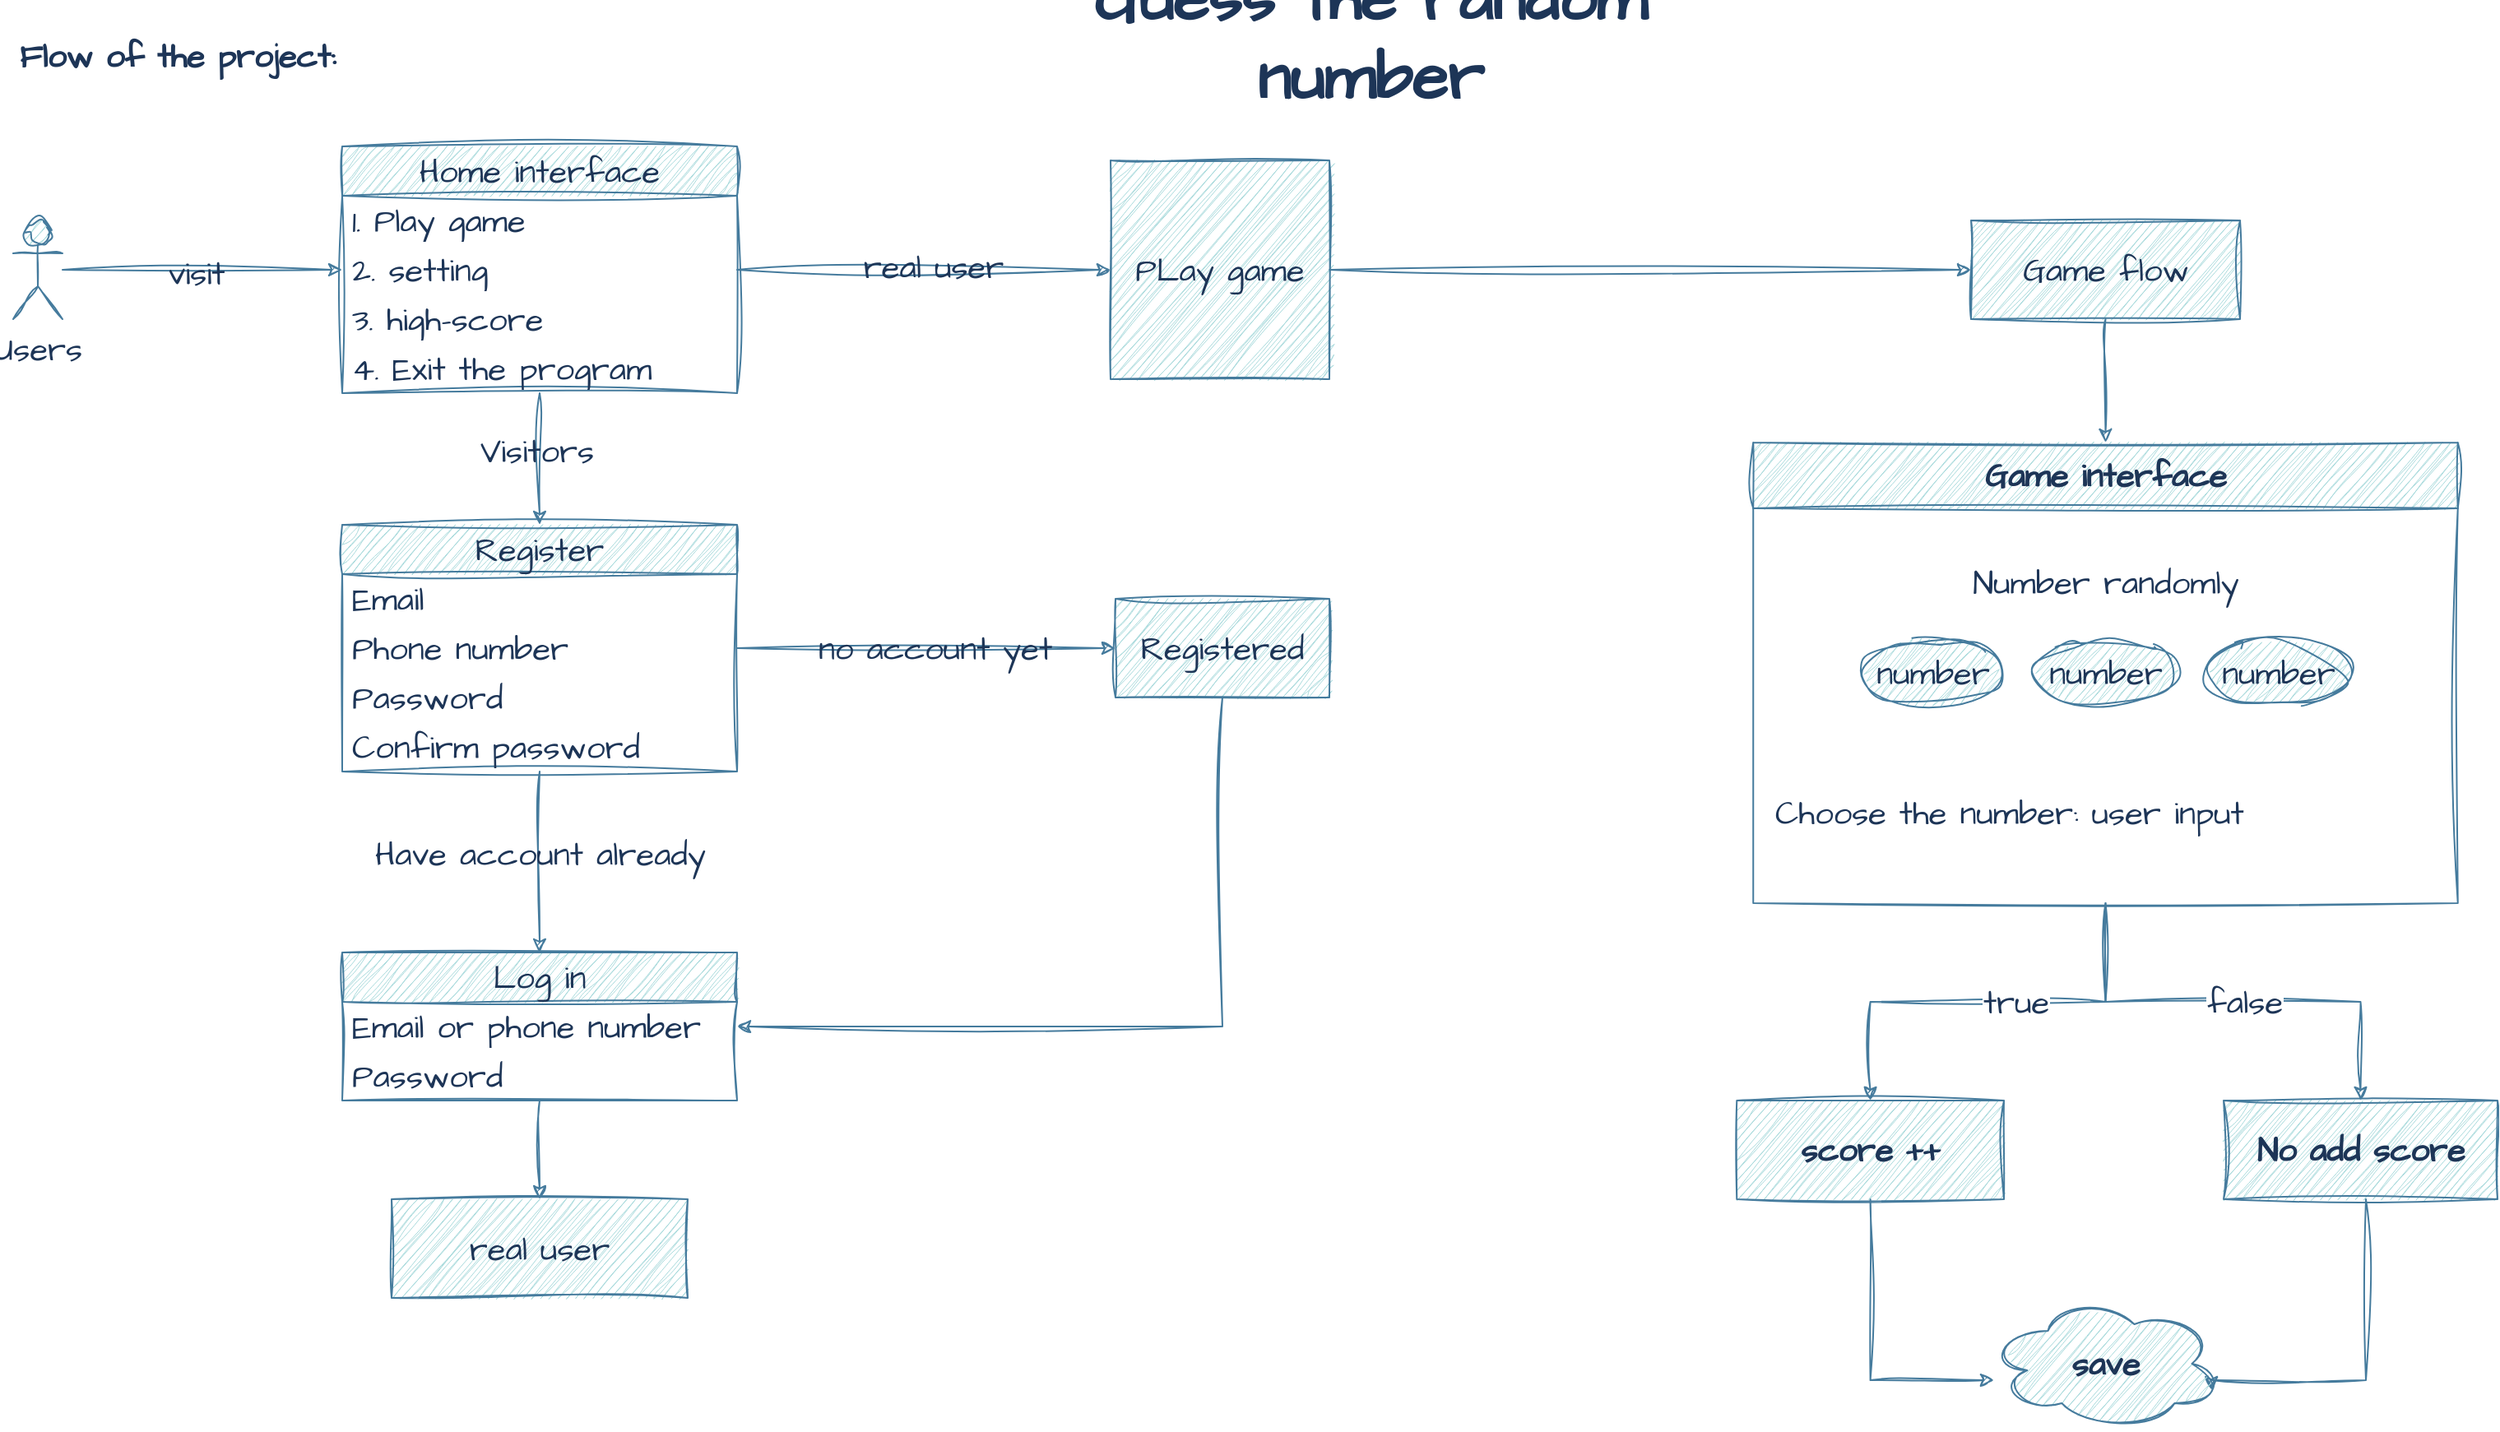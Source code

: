 <mxfile version="21.6.2" type="device">
  <diagram name="Page-1" id="a9BZvdw2RvTKC9ApQxJx">
    <mxGraphModel dx="2196" dy="1184" grid="1" gridSize="10" guides="1" tooltips="1" connect="1" arrows="1" fold="1" page="0" pageScale="1" pageWidth="850" pageHeight="1100" math="0" shadow="0">
      <root>
        <mxCell id="0" />
        <mxCell id="1" parent="0" />
        <mxCell id="7YS1Q8_AJc2DefUsvBLY-1" value="Guess the random number" style="text;html=1;strokeColor=none;fillColor=none;align=center;verticalAlign=middle;whiteSpace=wrap;rounded=0;fontSize=40;fontFamily=Architects Daughter;fontStyle=1;sketch=1;curveFitting=1;jiggle=2;labelBackgroundColor=none;fontColor=#1D3557;" vertex="1" parent="1">
          <mxGeometry x="630" y="40" width="470" height="30" as="geometry" />
        </mxCell>
        <mxCell id="7YS1Q8_AJc2DefUsvBLY-3" value="Flow of the project:" style="text;html=1;strokeColor=none;fillColor=none;align=center;verticalAlign=middle;whiteSpace=wrap;rounded=0;fontSize=20;fontFamily=Architects Daughter;sketch=1;curveFitting=1;jiggle=2;labelBackgroundColor=none;fontColor=#1D3557;fontStyle=1" vertex="1" parent="1">
          <mxGeometry x="40" y="50" width="200" height="30" as="geometry" />
        </mxCell>
        <mxCell id="7YS1Q8_AJc2DefUsvBLY-18" style="edgeStyle=orthogonalEdgeStyle;rounded=0;hachureGap=4;orthogonalLoop=1;jettySize=auto;html=1;entryX=0;entryY=0.5;entryDx=0;entryDy=0;fontFamily=Architects Daughter;fontSource=https%3A%2F%2Ffonts.googleapis.com%2Fcss%3Ffamily%3DArchitects%2BDaughter;fontSize=16;sketch=1;curveFitting=1;jiggle=2;labelBackgroundColor=none;strokeColor=#457B9D;fontColor=default;" edge="1" parent="1" source="7YS1Q8_AJc2DefUsvBLY-4" target="7YS1Q8_AJc2DefUsvBLY-17">
          <mxGeometry relative="1" as="geometry" />
        </mxCell>
        <mxCell id="7YS1Q8_AJc2DefUsvBLY-19" value="real user" style="edgeLabel;html=1;align=center;verticalAlign=middle;resizable=0;points=[];fontSize=20;fontFamily=Architects Daughter;rounded=0;sketch=1;curveFitting=1;jiggle=2;labelBackgroundColor=none;fontColor=#1D3557;" vertex="1" connectable="0" parent="7YS1Q8_AJc2DefUsvBLY-18">
          <mxGeometry x="0.043" y="2" relative="1" as="geometry">
            <mxPoint as="offset" />
          </mxGeometry>
        </mxCell>
        <mxCell id="7YS1Q8_AJc2DefUsvBLY-25" value="" style="edgeStyle=orthogonalEdgeStyle;rounded=0;hachureGap=4;orthogonalLoop=1;jettySize=auto;html=1;fontFamily=Architects Daughter;fontSource=https%3A%2F%2Ffonts.googleapis.com%2Fcss%3Ffamily%3DArchitects%2BDaughter;fontSize=16;sketch=1;curveFitting=1;jiggle=2;labelBackgroundColor=none;strokeColor=#457B9D;fontColor=default;" edge="1" parent="1" source="7YS1Q8_AJc2DefUsvBLY-4" target="7YS1Q8_AJc2DefUsvBLY-20">
          <mxGeometry relative="1" as="geometry" />
        </mxCell>
        <mxCell id="7YS1Q8_AJc2DefUsvBLY-40" value="Visitors" style="edgeLabel;html=1;align=center;verticalAlign=middle;resizable=0;points=[];fontSize=20;fontFamily=Architects Daughter;rounded=0;sketch=1;curveFitting=1;jiggle=2;labelBackgroundColor=none;fontColor=#1D3557;" vertex="1" connectable="0" parent="7YS1Q8_AJc2DefUsvBLY-25">
          <mxGeometry x="-0.124" y="-2" relative="1" as="geometry">
            <mxPoint as="offset" />
          </mxGeometry>
        </mxCell>
        <mxCell id="7YS1Q8_AJc2DefUsvBLY-4" value="Home interface" style="swimlane;fontStyle=0;childLayout=stackLayout;horizontal=1;startSize=30;horizontalStack=0;resizeParent=1;resizeParentMax=0;resizeLast=0;collapsible=1;marginBottom=0;whiteSpace=wrap;html=1;hachureGap=4;fontFamily=Architects Daughter;fontSource=https%3A%2F%2Ffonts.googleapis.com%2Fcss%3Ffamily%3DArchitects%2BDaughter;fontSize=20;rounded=0;sketch=1;curveFitting=1;jiggle=2;labelBackgroundColor=none;fillColor=#A8DADC;strokeColor=#457B9D;fontColor=#1D3557;" vertex="1" parent="1">
          <mxGeometry x="240" y="120" width="240" height="150" as="geometry" />
        </mxCell>
        <mxCell id="7YS1Q8_AJc2DefUsvBLY-5" value="1. Play game" style="text;strokeColor=none;fillColor=none;align=left;verticalAlign=middle;spacingLeft=4;spacingRight=4;overflow=hidden;points=[[0,0.5],[1,0.5]];portConstraint=eastwest;rotatable=0;whiteSpace=wrap;html=1;fontSize=20;fontFamily=Architects Daughter;rounded=0;sketch=1;curveFitting=1;jiggle=2;labelBackgroundColor=none;fontColor=#1D3557;" vertex="1" parent="7YS1Q8_AJc2DefUsvBLY-4">
          <mxGeometry y="30" width="240" height="30" as="geometry" />
        </mxCell>
        <mxCell id="7YS1Q8_AJc2DefUsvBLY-6" value="2. setting" style="text;strokeColor=none;fillColor=none;align=left;verticalAlign=middle;spacingLeft=4;spacingRight=4;overflow=hidden;points=[[0,0.5],[1,0.5]];portConstraint=eastwest;rotatable=0;whiteSpace=wrap;html=1;fontSize=20;fontFamily=Architects Daughter;rounded=0;sketch=1;curveFitting=1;jiggle=2;labelBackgroundColor=none;fontColor=#1D3557;" vertex="1" parent="7YS1Q8_AJc2DefUsvBLY-4">
          <mxGeometry y="60" width="240" height="30" as="geometry" />
        </mxCell>
        <mxCell id="7YS1Q8_AJc2DefUsvBLY-7" value="3. high-score" style="text;strokeColor=none;fillColor=none;align=left;verticalAlign=middle;spacingLeft=4;spacingRight=4;overflow=hidden;points=[[0,0.5],[1,0.5]];portConstraint=eastwest;rotatable=0;whiteSpace=wrap;html=1;fontSize=20;fontFamily=Architects Daughter;rounded=0;sketch=1;curveFitting=1;jiggle=2;labelBackgroundColor=none;fontColor=#1D3557;" vertex="1" parent="7YS1Q8_AJc2DefUsvBLY-4">
          <mxGeometry y="90" width="240" height="30" as="geometry" />
        </mxCell>
        <mxCell id="7YS1Q8_AJc2DefUsvBLY-12" value="4. Exit the program" style="text;strokeColor=none;fillColor=none;align=left;verticalAlign=middle;spacingLeft=4;spacingRight=4;overflow=hidden;points=[[0,0.5],[1,0.5]];portConstraint=eastwest;rotatable=0;whiteSpace=wrap;html=1;fontSize=20;fontFamily=Architects Daughter;rounded=0;sketch=1;curveFitting=1;jiggle=2;labelBackgroundColor=none;fontColor=#1D3557;" vertex="1" parent="7YS1Q8_AJc2DefUsvBLY-4">
          <mxGeometry y="120" width="240" height="30" as="geometry" />
        </mxCell>
        <mxCell id="7YS1Q8_AJc2DefUsvBLY-15" style="edgeStyle=orthogonalEdgeStyle;rounded=0;hachureGap=4;orthogonalLoop=1;jettySize=auto;html=1;entryX=0;entryY=0.5;entryDx=0;entryDy=0;fontFamily=Architects Daughter;fontSource=https%3A%2F%2Ffonts.googleapis.com%2Fcss%3Ffamily%3DArchitects%2BDaughter;fontSize=16;sketch=1;curveFitting=1;jiggle=2;labelBackgroundColor=none;strokeColor=#457B9D;fontColor=default;" edge="1" parent="1" source="7YS1Q8_AJc2DefUsvBLY-13" target="7YS1Q8_AJc2DefUsvBLY-6">
          <mxGeometry relative="1" as="geometry" />
        </mxCell>
        <mxCell id="7YS1Q8_AJc2DefUsvBLY-16" value="visit" style="edgeLabel;html=1;align=center;verticalAlign=middle;resizable=0;points=[];fontSize=20;fontFamily=Architects Daughter;rounded=0;sketch=1;curveFitting=1;jiggle=2;labelBackgroundColor=none;fontColor=#1D3557;" vertex="1" connectable="0" parent="7YS1Q8_AJc2DefUsvBLY-15">
          <mxGeometry x="-0.049" y="-2" relative="1" as="geometry">
            <mxPoint as="offset" />
          </mxGeometry>
        </mxCell>
        <mxCell id="7YS1Q8_AJc2DefUsvBLY-13" value="Users" style="shape=umlActor;verticalLabelPosition=bottom;verticalAlign=top;html=1;outlineConnect=0;hachureGap=4;fontFamily=Architects Daughter;fontSource=https%3A%2F%2Ffonts.googleapis.com%2Fcss%3Ffamily%3DArchitects%2BDaughter;fontSize=20;rounded=0;sketch=1;curveFitting=1;jiggle=2;labelBackgroundColor=none;fillColor=#A8DADC;strokeColor=#457B9D;fontColor=#1D3557;" vertex="1" parent="1">
          <mxGeometry x="40" y="165" width="30" height="60" as="geometry" />
        </mxCell>
        <mxCell id="7YS1Q8_AJc2DefUsvBLY-48" value="" style="edgeStyle=orthogonalEdgeStyle;rounded=0;hachureGap=4;orthogonalLoop=1;jettySize=auto;html=1;strokeColor=#457B9D;fontFamily=Architects Daughter;fontSource=https%3A%2F%2Ffonts.googleapis.com%2Fcss%3Ffamily%3DArchitects%2BDaughter;fontSize=16;fontColor=default;fillColor=#A8DADC;sketch=1;curveFitting=1;jiggle=2;labelBackgroundColor=none;" edge="1" parent="1" source="7YS1Q8_AJc2DefUsvBLY-17" target="7YS1Q8_AJc2DefUsvBLY-47">
          <mxGeometry relative="1" as="geometry" />
        </mxCell>
        <mxCell id="7YS1Q8_AJc2DefUsvBLY-17" value="PLay game" style="whiteSpace=wrap;html=1;aspect=fixed;hachureGap=4;fontFamily=Architects Daughter;fontSource=https%3A%2F%2Ffonts.googleapis.com%2Fcss%3Ffamily%3DArchitects%2BDaughter;fontSize=20;rounded=0;sketch=1;curveFitting=1;jiggle=2;labelBackgroundColor=none;fillColor=#A8DADC;strokeColor=#457B9D;fontColor=#1D3557;" vertex="1" parent="1">
          <mxGeometry x="707" y="128.5" width="133" height="133" as="geometry" />
        </mxCell>
        <mxCell id="7YS1Q8_AJc2DefUsvBLY-28" value="" style="edgeStyle=orthogonalEdgeStyle;rounded=0;hachureGap=4;orthogonalLoop=1;jettySize=auto;html=1;fontFamily=Architects Daughter;fontSource=https%3A%2F%2Ffonts.googleapis.com%2Fcss%3Ffamily%3DArchitects%2BDaughter;fontSize=16;sketch=1;curveFitting=1;jiggle=2;labelBackgroundColor=none;strokeColor=#457B9D;fontColor=default;" edge="1" parent="1" source="7YS1Q8_AJc2DefUsvBLY-20" target="7YS1Q8_AJc2DefUsvBLY-27">
          <mxGeometry relative="1" as="geometry" />
        </mxCell>
        <mxCell id="7YS1Q8_AJc2DefUsvBLY-29" value="no account yet" style="edgeLabel;html=1;align=center;verticalAlign=middle;resizable=0;points=[];fontSize=20;fontFamily=Architects Daughter;rounded=0;sketch=1;curveFitting=1;jiggle=2;labelBackgroundColor=none;fontColor=#1D3557;" vertex="1" connectable="0" parent="7YS1Q8_AJc2DefUsvBLY-28">
          <mxGeometry x="-0.123" y="3" relative="1" as="geometry">
            <mxPoint x="19" y="3" as="offset" />
          </mxGeometry>
        </mxCell>
        <mxCell id="7YS1Q8_AJc2DefUsvBLY-38" value="" style="edgeStyle=orthogonalEdgeStyle;rounded=0;hachureGap=4;orthogonalLoop=1;jettySize=auto;html=1;fontFamily=Architects Daughter;fontSource=https%3A%2F%2Ffonts.googleapis.com%2Fcss%3Ffamily%3DArchitects%2BDaughter;fontSize=16;sketch=1;curveFitting=1;jiggle=2;labelBackgroundColor=none;strokeColor=#457B9D;fontColor=default;" edge="1" parent="1" source="7YS1Q8_AJc2DefUsvBLY-20" target="7YS1Q8_AJc2DefUsvBLY-33">
          <mxGeometry relative="1" as="geometry" />
        </mxCell>
        <mxCell id="7YS1Q8_AJc2DefUsvBLY-39" value="Have account already" style="edgeLabel;html=1;align=center;verticalAlign=middle;resizable=0;points=[];fontSize=20;fontFamily=Architects Daughter;rounded=0;sketch=1;curveFitting=1;jiggle=2;labelBackgroundColor=none;fontColor=#1D3557;" vertex="1" connectable="0" parent="7YS1Q8_AJc2DefUsvBLY-38">
          <mxGeometry x="-0.192" y="1" relative="1" as="geometry">
            <mxPoint x="-1" y="5" as="offset" />
          </mxGeometry>
        </mxCell>
        <mxCell id="7YS1Q8_AJc2DefUsvBLY-20" value="Register" style="swimlane;fontStyle=0;childLayout=stackLayout;horizontal=1;startSize=30;horizontalStack=0;resizeParent=1;resizeParentMax=0;resizeLast=0;collapsible=1;marginBottom=0;whiteSpace=wrap;html=1;hachureGap=4;fontFamily=Architects Daughter;fontSource=https%3A%2F%2Ffonts.googleapis.com%2Fcss%3Ffamily%3DArchitects%2BDaughter;fontSize=20;rounded=0;sketch=1;curveFitting=1;jiggle=2;labelBackgroundColor=none;fillColor=#A8DADC;strokeColor=#457B9D;fontColor=#1D3557;" vertex="1" parent="1">
          <mxGeometry x="240" y="350" width="240" height="150" as="geometry" />
        </mxCell>
        <mxCell id="7YS1Q8_AJc2DefUsvBLY-21" value="Email" style="text;strokeColor=none;fillColor=none;align=left;verticalAlign=middle;spacingLeft=4;spacingRight=4;overflow=hidden;points=[[0,0.5],[1,0.5]];portConstraint=eastwest;rotatable=0;whiteSpace=wrap;html=1;fontSize=20;fontFamily=Architects Daughter;rounded=0;sketch=1;curveFitting=1;jiggle=2;labelBackgroundColor=none;fontColor=#1D3557;" vertex="1" parent="7YS1Q8_AJc2DefUsvBLY-20">
          <mxGeometry y="30" width="240" height="30" as="geometry" />
        </mxCell>
        <mxCell id="7YS1Q8_AJc2DefUsvBLY-22" value="Phone number" style="text;strokeColor=none;fillColor=none;align=left;verticalAlign=middle;spacingLeft=4;spacingRight=4;overflow=hidden;points=[[0,0.5],[1,0.5]];portConstraint=eastwest;rotatable=0;whiteSpace=wrap;html=1;fontSize=20;fontFamily=Architects Daughter;rounded=0;sketch=1;curveFitting=1;jiggle=2;labelBackgroundColor=none;fontColor=#1D3557;" vertex="1" parent="7YS1Q8_AJc2DefUsvBLY-20">
          <mxGeometry y="60" width="240" height="30" as="geometry" />
        </mxCell>
        <mxCell id="7YS1Q8_AJc2DefUsvBLY-23" value="Password" style="text;strokeColor=none;fillColor=none;align=left;verticalAlign=middle;spacingLeft=4;spacingRight=4;overflow=hidden;points=[[0,0.5],[1,0.5]];portConstraint=eastwest;rotatable=0;whiteSpace=wrap;html=1;fontSize=20;fontFamily=Architects Daughter;rounded=0;sketch=1;curveFitting=1;jiggle=2;labelBackgroundColor=none;fontColor=#1D3557;" vertex="1" parent="7YS1Q8_AJc2DefUsvBLY-20">
          <mxGeometry y="90" width="240" height="30" as="geometry" />
        </mxCell>
        <mxCell id="7YS1Q8_AJc2DefUsvBLY-24" value="Confirm password" style="text;strokeColor=none;fillColor=none;align=left;verticalAlign=middle;spacingLeft=4;spacingRight=4;overflow=hidden;points=[[0,0.5],[1,0.5]];portConstraint=eastwest;rotatable=0;whiteSpace=wrap;html=1;fontSize=20;fontFamily=Architects Daughter;rounded=0;sketch=1;curveFitting=1;jiggle=2;labelBackgroundColor=none;fontColor=#1D3557;" vertex="1" parent="7YS1Q8_AJc2DefUsvBLY-20">
          <mxGeometry y="120" width="240" height="30" as="geometry" />
        </mxCell>
        <mxCell id="7YS1Q8_AJc2DefUsvBLY-42" style="edgeStyle=orthogonalEdgeStyle;rounded=0;hachureGap=4;orthogonalLoop=1;jettySize=auto;html=1;entryX=1;entryY=0.5;entryDx=0;entryDy=0;fontFamily=Architects Daughter;fontSource=https%3A%2F%2Ffonts.googleapis.com%2Fcss%3Ffamily%3DArchitects%2BDaughter;fontSize=16;sketch=1;curveFitting=1;jiggle=2;labelBackgroundColor=none;strokeColor=#457B9D;fontColor=default;" edge="1" parent="1" source="7YS1Q8_AJc2DefUsvBLY-27" target="7YS1Q8_AJc2DefUsvBLY-34">
          <mxGeometry relative="1" as="geometry" />
        </mxCell>
        <mxCell id="7YS1Q8_AJc2DefUsvBLY-27" value="Registered" style="whiteSpace=wrap;html=1;fontSize=20;fontFamily=Architects Daughter;fontStyle=0;startSize=30;hachureGap=4;fontSource=https%3A%2F%2Ffonts.googleapis.com%2Fcss%3Ffamily%3DArchitects%2BDaughter;rounded=0;sketch=1;curveFitting=1;jiggle=2;labelBackgroundColor=none;fillColor=#A8DADC;strokeColor=#457B9D;fontColor=#1D3557;" vertex="1" parent="1">
          <mxGeometry x="710" y="395" width="130" height="60" as="geometry" />
        </mxCell>
        <mxCell id="7YS1Q8_AJc2DefUsvBLY-45" value="" style="edgeStyle=orthogonalEdgeStyle;rounded=0;hachureGap=4;orthogonalLoop=1;jettySize=auto;html=1;fontFamily=Architects Daughter;fontSource=https%3A%2F%2Ffonts.googleapis.com%2Fcss%3Ffamily%3DArchitects%2BDaughter;fontSize=16;sketch=1;curveFitting=1;jiggle=2;labelBackgroundColor=none;strokeColor=#457B9D;fontColor=default;" edge="1" parent="1" source="7YS1Q8_AJc2DefUsvBLY-33" target="7YS1Q8_AJc2DefUsvBLY-44">
          <mxGeometry relative="1" as="geometry" />
        </mxCell>
        <mxCell id="7YS1Q8_AJc2DefUsvBLY-33" value="Log in" style="swimlane;fontStyle=0;childLayout=stackLayout;horizontal=1;startSize=30;horizontalStack=0;resizeParent=1;resizeParentMax=0;resizeLast=0;collapsible=1;marginBottom=0;whiteSpace=wrap;html=1;hachureGap=4;fontFamily=Architects Daughter;fontSource=https%3A%2F%2Ffonts.googleapis.com%2Fcss%3Ffamily%3DArchitects%2BDaughter;fontSize=20;rounded=0;sketch=1;curveFitting=1;jiggle=2;labelBackgroundColor=none;fillColor=#A8DADC;strokeColor=#457B9D;fontColor=#1D3557;" vertex="1" parent="1">
          <mxGeometry x="240" y="610" width="240" height="90" as="geometry" />
        </mxCell>
        <mxCell id="7YS1Q8_AJc2DefUsvBLY-34" value="Email or phone number" style="text;strokeColor=none;fillColor=none;align=left;verticalAlign=middle;spacingLeft=4;spacingRight=4;overflow=hidden;points=[[0,0.5],[1,0.5]];portConstraint=eastwest;rotatable=0;whiteSpace=wrap;html=1;fontSize=20;fontFamily=Architects Daughter;rounded=0;sketch=1;curveFitting=1;jiggle=2;labelBackgroundColor=none;fontColor=#1D3557;" vertex="1" parent="7YS1Q8_AJc2DefUsvBLY-33">
          <mxGeometry y="30" width="240" height="30" as="geometry" />
        </mxCell>
        <mxCell id="7YS1Q8_AJc2DefUsvBLY-36" value="Password" style="text;strokeColor=none;fillColor=none;align=left;verticalAlign=middle;spacingLeft=4;spacingRight=4;overflow=hidden;points=[[0,0.5],[1,0.5]];portConstraint=eastwest;rotatable=0;whiteSpace=wrap;html=1;fontSize=20;fontFamily=Architects Daughter;rounded=0;sketch=1;curveFitting=1;jiggle=2;labelBackgroundColor=none;fontColor=#1D3557;" vertex="1" parent="7YS1Q8_AJc2DefUsvBLY-33">
          <mxGeometry y="60" width="240" height="30" as="geometry" />
        </mxCell>
        <mxCell id="7YS1Q8_AJc2DefUsvBLY-44" value="real user" style="whiteSpace=wrap;html=1;fontSize=20;fontFamily=Architects Daughter;fontStyle=0;startSize=30;hachureGap=4;fontSource=https%3A%2F%2Ffonts.googleapis.com%2Fcss%3Ffamily%3DArchitects%2BDaughter;rounded=0;sketch=1;curveFitting=1;jiggle=2;labelBackgroundColor=none;fillColor=#A8DADC;strokeColor=#457B9D;fontColor=#1D3557;" vertex="1" parent="1">
          <mxGeometry x="270" y="760" width="180" height="60" as="geometry" />
        </mxCell>
        <mxCell id="7YS1Q8_AJc2DefUsvBLY-56" style="edgeStyle=orthogonalEdgeStyle;rounded=0;sketch=1;hachureGap=4;jiggle=2;curveFitting=1;orthogonalLoop=1;jettySize=auto;html=1;strokeColor=#457B9D;fontFamily=Architects Daughter;fontSource=https%3A%2F%2Ffonts.googleapis.com%2Fcss%3Ffamily%3DArchitects%2BDaughter;fontSize=16;fontColor=#1D3557;fillColor=#A8DADC;" edge="1" parent="1" source="7YS1Q8_AJc2DefUsvBLY-47" target="7YS1Q8_AJc2DefUsvBLY-49">
          <mxGeometry relative="1" as="geometry" />
        </mxCell>
        <mxCell id="7YS1Q8_AJc2DefUsvBLY-47" value="Game flow" style="whiteSpace=wrap;html=1;fontSize=20;fontFamily=Architects Daughter;hachureGap=4;fontSource=https%3A%2F%2Ffonts.googleapis.com%2Fcss%3Ffamily%3DArchitects%2BDaughter;rounded=0;sketch=1;curveFitting=1;jiggle=2;labelBackgroundColor=none;fillColor=#A8DADC;strokeColor=#457B9D;fontColor=#1D3557;" vertex="1" parent="1">
          <mxGeometry x="1230" y="165" width="163.5" height="60" as="geometry" />
        </mxCell>
        <mxCell id="7YS1Q8_AJc2DefUsvBLY-59" value="" style="edgeStyle=orthogonalEdgeStyle;rounded=0;sketch=1;hachureGap=4;jiggle=2;curveFitting=1;orthogonalLoop=1;jettySize=auto;html=1;strokeColor=#457B9D;fontFamily=Architects Daughter;fontSource=https%3A%2F%2Ffonts.googleapis.com%2Fcss%3Ffamily%3DArchitects%2BDaughter;fontSize=16;fontColor=#1D3557;fillColor=#A8DADC;" edge="1" parent="1" source="7YS1Q8_AJc2DefUsvBLY-49" target="7YS1Q8_AJc2DefUsvBLY-58">
          <mxGeometry relative="1" as="geometry" />
        </mxCell>
        <mxCell id="7YS1Q8_AJc2DefUsvBLY-62" value="true" style="edgeLabel;html=1;align=center;verticalAlign=middle;resizable=0;points=[];fontSize=20;fontFamily=Architects Daughter;fontColor=#1D3557;" vertex="1" connectable="0" parent="7YS1Q8_AJc2DefUsvBLY-59">
          <mxGeometry x="-0.125" relative="1" as="geometry">
            <mxPoint as="offset" />
          </mxGeometry>
        </mxCell>
        <mxCell id="7YS1Q8_AJc2DefUsvBLY-61" value="" style="edgeStyle=orthogonalEdgeStyle;rounded=0;sketch=1;hachureGap=4;jiggle=2;curveFitting=1;orthogonalLoop=1;jettySize=auto;html=1;strokeColor=#457B9D;fontFamily=Architects Daughter;fontSource=https%3A%2F%2Ffonts.googleapis.com%2Fcss%3Ffamily%3DArchitects%2BDaughter;fontSize=16;fontColor=#1D3557;fillColor=#A8DADC;" edge="1" parent="1" source="7YS1Q8_AJc2DefUsvBLY-49" target="7YS1Q8_AJc2DefUsvBLY-60">
          <mxGeometry relative="1" as="geometry" />
        </mxCell>
        <mxCell id="7YS1Q8_AJc2DefUsvBLY-63" value="false" style="edgeLabel;html=1;align=center;verticalAlign=middle;resizable=0;points=[];fontSize=20;fontFamily=Architects Daughter;fontColor=#1D3557;" vertex="1" connectable="0" parent="7YS1Q8_AJc2DefUsvBLY-61">
          <mxGeometry x="0.047" relative="1" as="geometry">
            <mxPoint as="offset" />
          </mxGeometry>
        </mxCell>
        <mxCell id="7YS1Q8_AJc2DefUsvBLY-49" value="Game interface" style="swimlane;whiteSpace=wrap;html=1;hachureGap=4;strokeColor=#457B9D;fontFamily=Architects Daughter;fontSource=https%3A%2F%2Ffonts.googleapis.com%2Fcss%3Ffamily%3DArchitects%2BDaughter;fontSize=20;fontColor=#1D3557;fillColor=#A8DADC;startSize=40;rounded=0;sketch=1;curveFitting=1;jiggle=2;labelBackgroundColor=none;" vertex="1" parent="1">
          <mxGeometry x="1097.62" y="300" width="428.25" height="280" as="geometry" />
        </mxCell>
        <mxCell id="7YS1Q8_AJc2DefUsvBLY-50" value="Number randomly" style="text;html=1;strokeColor=none;fillColor=none;align=center;verticalAlign=middle;whiteSpace=wrap;rounded=0;fontSize=20;fontFamily=Architects Daughter;fontColor=#1D3557;sketch=1;curveFitting=1;jiggle=2;labelBackgroundColor=none;" vertex="1" parent="7YS1Q8_AJc2DefUsvBLY-49">
          <mxGeometry x="116.19" y="70" width="195.88" height="30" as="geometry" />
        </mxCell>
        <mxCell id="7YS1Q8_AJc2DefUsvBLY-54" value="" style="group;rounded=0;sketch=1;curveFitting=1;jiggle=2;labelBackgroundColor=none;fontColor=#1D3557;" vertex="1" connectable="0" parent="7YS1Q8_AJc2DefUsvBLY-49">
          <mxGeometry x="65.32" y="120" width="297.62" height="40" as="geometry" />
        </mxCell>
        <mxCell id="7YS1Q8_AJc2DefUsvBLY-51" value="number" style="ellipse;whiteSpace=wrap;html=1;hachureGap=4;strokeColor=#457B9D;fontFamily=Architects Daughter;fontSource=https%3A%2F%2Ffonts.googleapis.com%2Fcss%3Ffamily%3DArchitects%2BDaughter;fontSize=20;fontColor=#1D3557;fillColor=#A8DADC;rounded=0;sketch=1;curveFitting=1;jiggle=2;labelBackgroundColor=none;" vertex="1" parent="7YS1Q8_AJc2DefUsvBLY-54">
          <mxGeometry width="87.62" height="40" as="geometry" />
        </mxCell>
        <mxCell id="7YS1Q8_AJc2DefUsvBLY-52" value="number" style="ellipse;whiteSpace=wrap;html=1;hachureGap=4;strokeColor=#457B9D;fontFamily=Architects Daughter;fontSource=https%3A%2F%2Ffonts.googleapis.com%2Fcss%3Ffamily%3DArchitects%2BDaughter;fontSize=20;fontColor=#1D3557;fillColor=#A8DADC;rounded=0;sketch=1;curveFitting=1;jiggle=2;labelBackgroundColor=none;" vertex="1" parent="7YS1Q8_AJc2DefUsvBLY-54">
          <mxGeometry x="105" width="87.62" height="40" as="geometry" />
        </mxCell>
        <mxCell id="7YS1Q8_AJc2DefUsvBLY-53" value="number" style="ellipse;whiteSpace=wrap;html=1;hachureGap=4;strokeColor=#457B9D;fontFamily=Architects Daughter;fontSource=https%3A%2F%2Ffonts.googleapis.com%2Fcss%3Ffamily%3DArchitects%2BDaughter;fontSize=20;fontColor=#1D3557;fillColor=#A8DADC;rounded=0;sketch=1;curveFitting=1;jiggle=2;labelBackgroundColor=none;" vertex="1" parent="7YS1Q8_AJc2DefUsvBLY-54">
          <mxGeometry x="210" width="87.62" height="40" as="geometry" />
        </mxCell>
        <mxCell id="7YS1Q8_AJc2DefUsvBLY-55" value="Choose the number: user input" style="text;html=1;strokeColor=none;fillColor=none;align=left;verticalAlign=middle;whiteSpace=wrap;rounded=0;fontSize=20;fontFamily=Architects Daughter;fontColor=#1D3557;sketch=1;curveFitting=1;jiggle=2;labelBackgroundColor=none;" vertex="1" parent="7YS1Q8_AJc2DefUsvBLY-49">
          <mxGeometry x="11.18" y="210" width="351.76" height="30" as="geometry" />
        </mxCell>
        <mxCell id="7YS1Q8_AJc2DefUsvBLY-66" style="edgeStyle=orthogonalEdgeStyle;rounded=0;sketch=1;hachureGap=4;jiggle=2;curveFitting=1;orthogonalLoop=1;jettySize=auto;html=1;strokeColor=#457B9D;fontFamily=Architects Daughter;fontSource=https%3A%2F%2Ffonts.googleapis.com%2Fcss%3Ffamily%3DArchitects%2BDaughter;fontSize=16;fontColor=#1D3557;fillColor=#A8DADC;" edge="1" parent="1" source="7YS1Q8_AJc2DefUsvBLY-58" target="7YS1Q8_AJc2DefUsvBLY-65">
          <mxGeometry relative="1" as="geometry">
            <Array as="points">
              <mxPoint x="1169" y="870" />
            </Array>
          </mxGeometry>
        </mxCell>
        <mxCell id="7YS1Q8_AJc2DefUsvBLY-58" value="score ++" style="whiteSpace=wrap;html=1;fontSize=20;fontFamily=Architects Daughter;fillColor=#A8DADC;strokeColor=#457B9D;fontColor=#1D3557;fontStyle=1;startSize=40;hachureGap=4;fontSource=https%3A%2F%2Ffonts.googleapis.com%2Fcss%3Ffamily%3DArchitects%2BDaughter;rounded=0;sketch=1;curveFitting=1;jiggle=2;labelBackgroundColor=none;" vertex="1" parent="1">
          <mxGeometry x="1087.64" y="700" width="162.36" height="60" as="geometry" />
        </mxCell>
        <mxCell id="7YS1Q8_AJc2DefUsvBLY-68" style="edgeStyle=orthogonalEdgeStyle;rounded=0;sketch=1;hachureGap=4;jiggle=2;curveFitting=1;orthogonalLoop=1;jettySize=auto;html=1;entryX=0.96;entryY=0.7;entryDx=0;entryDy=0;entryPerimeter=0;strokeColor=#457B9D;fontFamily=Architects Daughter;fontSource=https%3A%2F%2Ffonts.googleapis.com%2Fcss%3Ffamily%3DArchitects%2BDaughter;fontSize=16;fontColor=#1D3557;fillColor=#A8DADC;" edge="1" parent="1" source="7YS1Q8_AJc2DefUsvBLY-60" target="7YS1Q8_AJc2DefUsvBLY-65">
          <mxGeometry relative="1" as="geometry">
            <Array as="points">
              <mxPoint x="1470" y="870" />
              <mxPoint x="1376" y="870" />
            </Array>
          </mxGeometry>
        </mxCell>
        <mxCell id="7YS1Q8_AJc2DefUsvBLY-60" value="No add score" style="whiteSpace=wrap;html=1;fontSize=20;fontFamily=Architects Daughter;fillColor=#A8DADC;strokeColor=#457B9D;fontColor=#1D3557;fontStyle=1;startSize=40;hachureGap=4;fontSource=https%3A%2F%2Ffonts.googleapis.com%2Fcss%3Ffamily%3DArchitects%2BDaughter;rounded=0;sketch=1;curveFitting=1;jiggle=2;labelBackgroundColor=none;" vertex="1" parent="1">
          <mxGeometry x="1383.52" y="700" width="166.48" height="60" as="geometry" />
        </mxCell>
        <mxCell id="7YS1Q8_AJc2DefUsvBLY-65" value="save" style="ellipse;shape=cloud;whiteSpace=wrap;html=1;sketch=1;hachureGap=4;jiggle=2;curveFitting=1;strokeColor=#457B9D;fontFamily=Architects Daughter;fontSource=https%3A%2F%2Ffonts.googleapis.com%2Fcss%3Ffamily%3DArchitects%2BDaughter;fontSize=20;fontColor=#1D3557;fillColor=#A8DADC;fontStyle=1" vertex="1" parent="1">
          <mxGeometry x="1241.74" y="820" width="140" height="80" as="geometry" />
        </mxCell>
      </root>
    </mxGraphModel>
  </diagram>
</mxfile>

